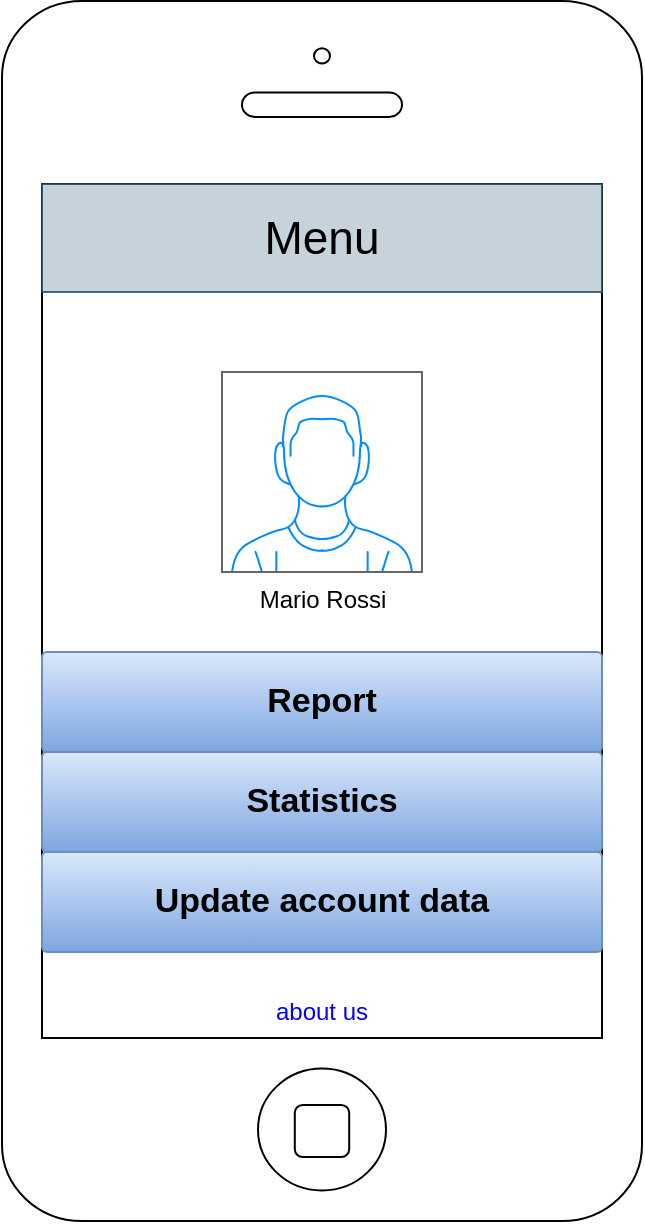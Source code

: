 <mxfile version="12.1.3" type="device" pages="1"><diagram id="9A_WMLsam9mDan9zznJi" name="Page-1"><mxGraphModel dx="1102" dy="560" grid="1" gridSize="10" guides="1" tooltips="1" connect="1" arrows="1" fold="1" page="1" pageScale="1" pageWidth="1169" pageHeight="827" math="0" shadow="0"><root><mxCell id="0"/><mxCell id="1" parent="0"/><mxCell id="2D2owbfq9zRsvwBRL95P-1" value="" style="html=1;verticalLabelPosition=bottom;labelBackgroundColor=#ffffff;verticalAlign=top;shadow=0;dashed=0;strokeWidth=1;shape=mxgraph.ios7.misc.iphone;gradientColor=none;fillColor=#FFFFFF;" parent="1" vertex="1"><mxGeometry x="330" y="24.5" width="320" height="610" as="geometry"/></mxCell><mxCell id="2D2owbfq9zRsvwBRL95P-33" value="Menu" style="text;html=1;align=center;verticalAlign=middle;whiteSpace=wrap;rounded=0;fontSize=23;opacity=80;fillColor=#bac8d3;strokeColor=#23445d;" parent="1" vertex="1"><mxGeometry x="350" y="116" width="280" height="54" as="geometry"/></mxCell><mxCell id="h1oR9IeFFi3iSYMRWBOs-9" value="Mario Rossi" style="verticalLabelPosition=bottom;shadow=0;dashed=0;align=center;html=1;verticalAlign=top;strokeWidth=1;shape=mxgraph.mockup.containers.userMale;strokeColor=#666666;strokeColor2=#008cff;fillColor=#ffffff;" vertex="1" parent="1"><mxGeometry x="440" y="210" width="100" height="100" as="geometry"/></mxCell><mxCell id="h1oR9IeFFi3iSYMRWBOs-10" value="&lt;font color=&quot;#0000ff&quot;&gt;about us&lt;/font&gt;" style="text;html=1;strokeColor=none;fillColor=none;align=center;verticalAlign=middle;whiteSpace=wrap;rounded=0;shadow=0;" vertex="1" parent="1"><mxGeometry x="350" y="520" width="280" height="20" as="geometry"/></mxCell><mxCell id="h1oR9IeFFi3iSYMRWBOs-11" value="&lt;font style=&quot;font-size: 17px&quot;&gt;&lt;b&gt;Report&lt;/b&gt;&lt;/font&gt;" style="strokeWidth=1;html=1;shadow=0;dashed=0;shape=mxgraph.ios.iTextInput;strokeColor=#6c8ebf;buttonText=;fontSize=8;fillColor=#dae8fc;whiteSpace=wrap;align=center;gradientColor=#7ea6e0;" vertex="1" parent="1"><mxGeometry x="350" y="350" width="280" height="50" as="geometry"/></mxCell><mxCell id="h1oR9IeFFi3iSYMRWBOs-12" value="&lt;b&gt;&lt;font style=&quot;font-size: 17px&quot;&gt;Update account data&lt;/font&gt;&lt;/b&gt;" style="strokeWidth=1;html=1;shadow=0;dashed=0;shape=mxgraph.ios.iTextInput;strokeColor=#6c8ebf;buttonText=;fontSize=8;fillColor=#dae8fc;whiteSpace=wrap;align=center;gradientColor=#7ea6e0;" vertex="1" parent="1"><mxGeometry x="350" y="450" width="280" height="50" as="geometry"/></mxCell><mxCell id="h1oR9IeFFi3iSYMRWBOs-13" value="&lt;b&gt;&lt;font style=&quot;font-size: 17px&quot;&gt;Statistics&lt;/font&gt;&lt;/b&gt;" style="strokeWidth=1;html=1;shadow=0;dashed=0;shape=mxgraph.ios.iTextInput;strokeColor=#6c8ebf;buttonText=;fontSize=8;fillColor=#dae8fc;whiteSpace=wrap;align=center;gradientColor=#7ea6e0;" vertex="1" parent="1"><mxGeometry x="350" y="400" width="280" height="50" as="geometry"/></mxCell></root></mxGraphModel></diagram></mxfile>